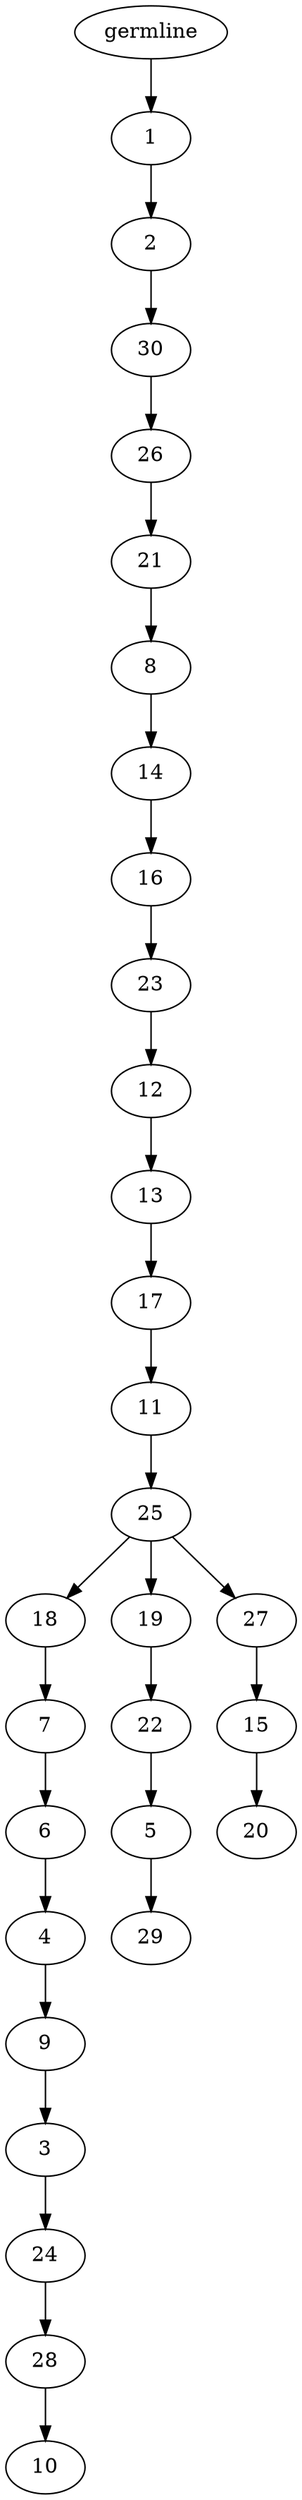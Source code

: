 digraph phylogeny {
	"30" [label="germline"];
	"30" -> "29";
	"29" [label="1"];
	"29" -> "28";
	"28" [label="2"];
	"28" -> "27";
	"27" [label="30"];
	"27" -> "25";
	"25" [label="26"];
	"25" -> "24";
	"24" [label="21"];
	"24" -> "22";
	"22" [label="8"];
	"22" -> "21";
	"21" [label="14"];
	"21" -> "20";
	"20" [label="16"];
	"20" -> "19";
	"19" [label="23"];
	"19" -> "18";
	"18" [label="12"];
	"18" -> "17";
	"17" [label="13"];
	"17" -> "16";
	"16" [label="17"];
	"16" -> "15";
	"15" [label="11"];
	"15" -> "14";
	"14" [label="25"];
	"14" -> "13";
	"13" [label="18"];
	"13" -> "12";
	"12" [label="7"];
	"12" -> "9";
	"9" [label="6"];
	"9" -> "8";
	"8" [label="4"];
	"8" -> "7";
	"7" [label="9"];
	"7" -> "6";
	"6" [label="3"];
	"6" -> "5";
	"5" [label="24"];
	"5" -> "4";
	"4" [label="28"];
	"4" -> "3";
	"3" [label="10"];
	"14" -> "2";
	"2" [label="19"];
	"2" -> "1";
	"1" [label="22"];
	"1" -> "0";
	"0" [label="5"];
	"0" -> "26";
	"26" [label="29"];
	"14" -> "11";
	"11" [label="27"];
	"11" -> "10";
	"10" [label="15"];
	"10" -> "23";
	"23" [label="20"];
}
